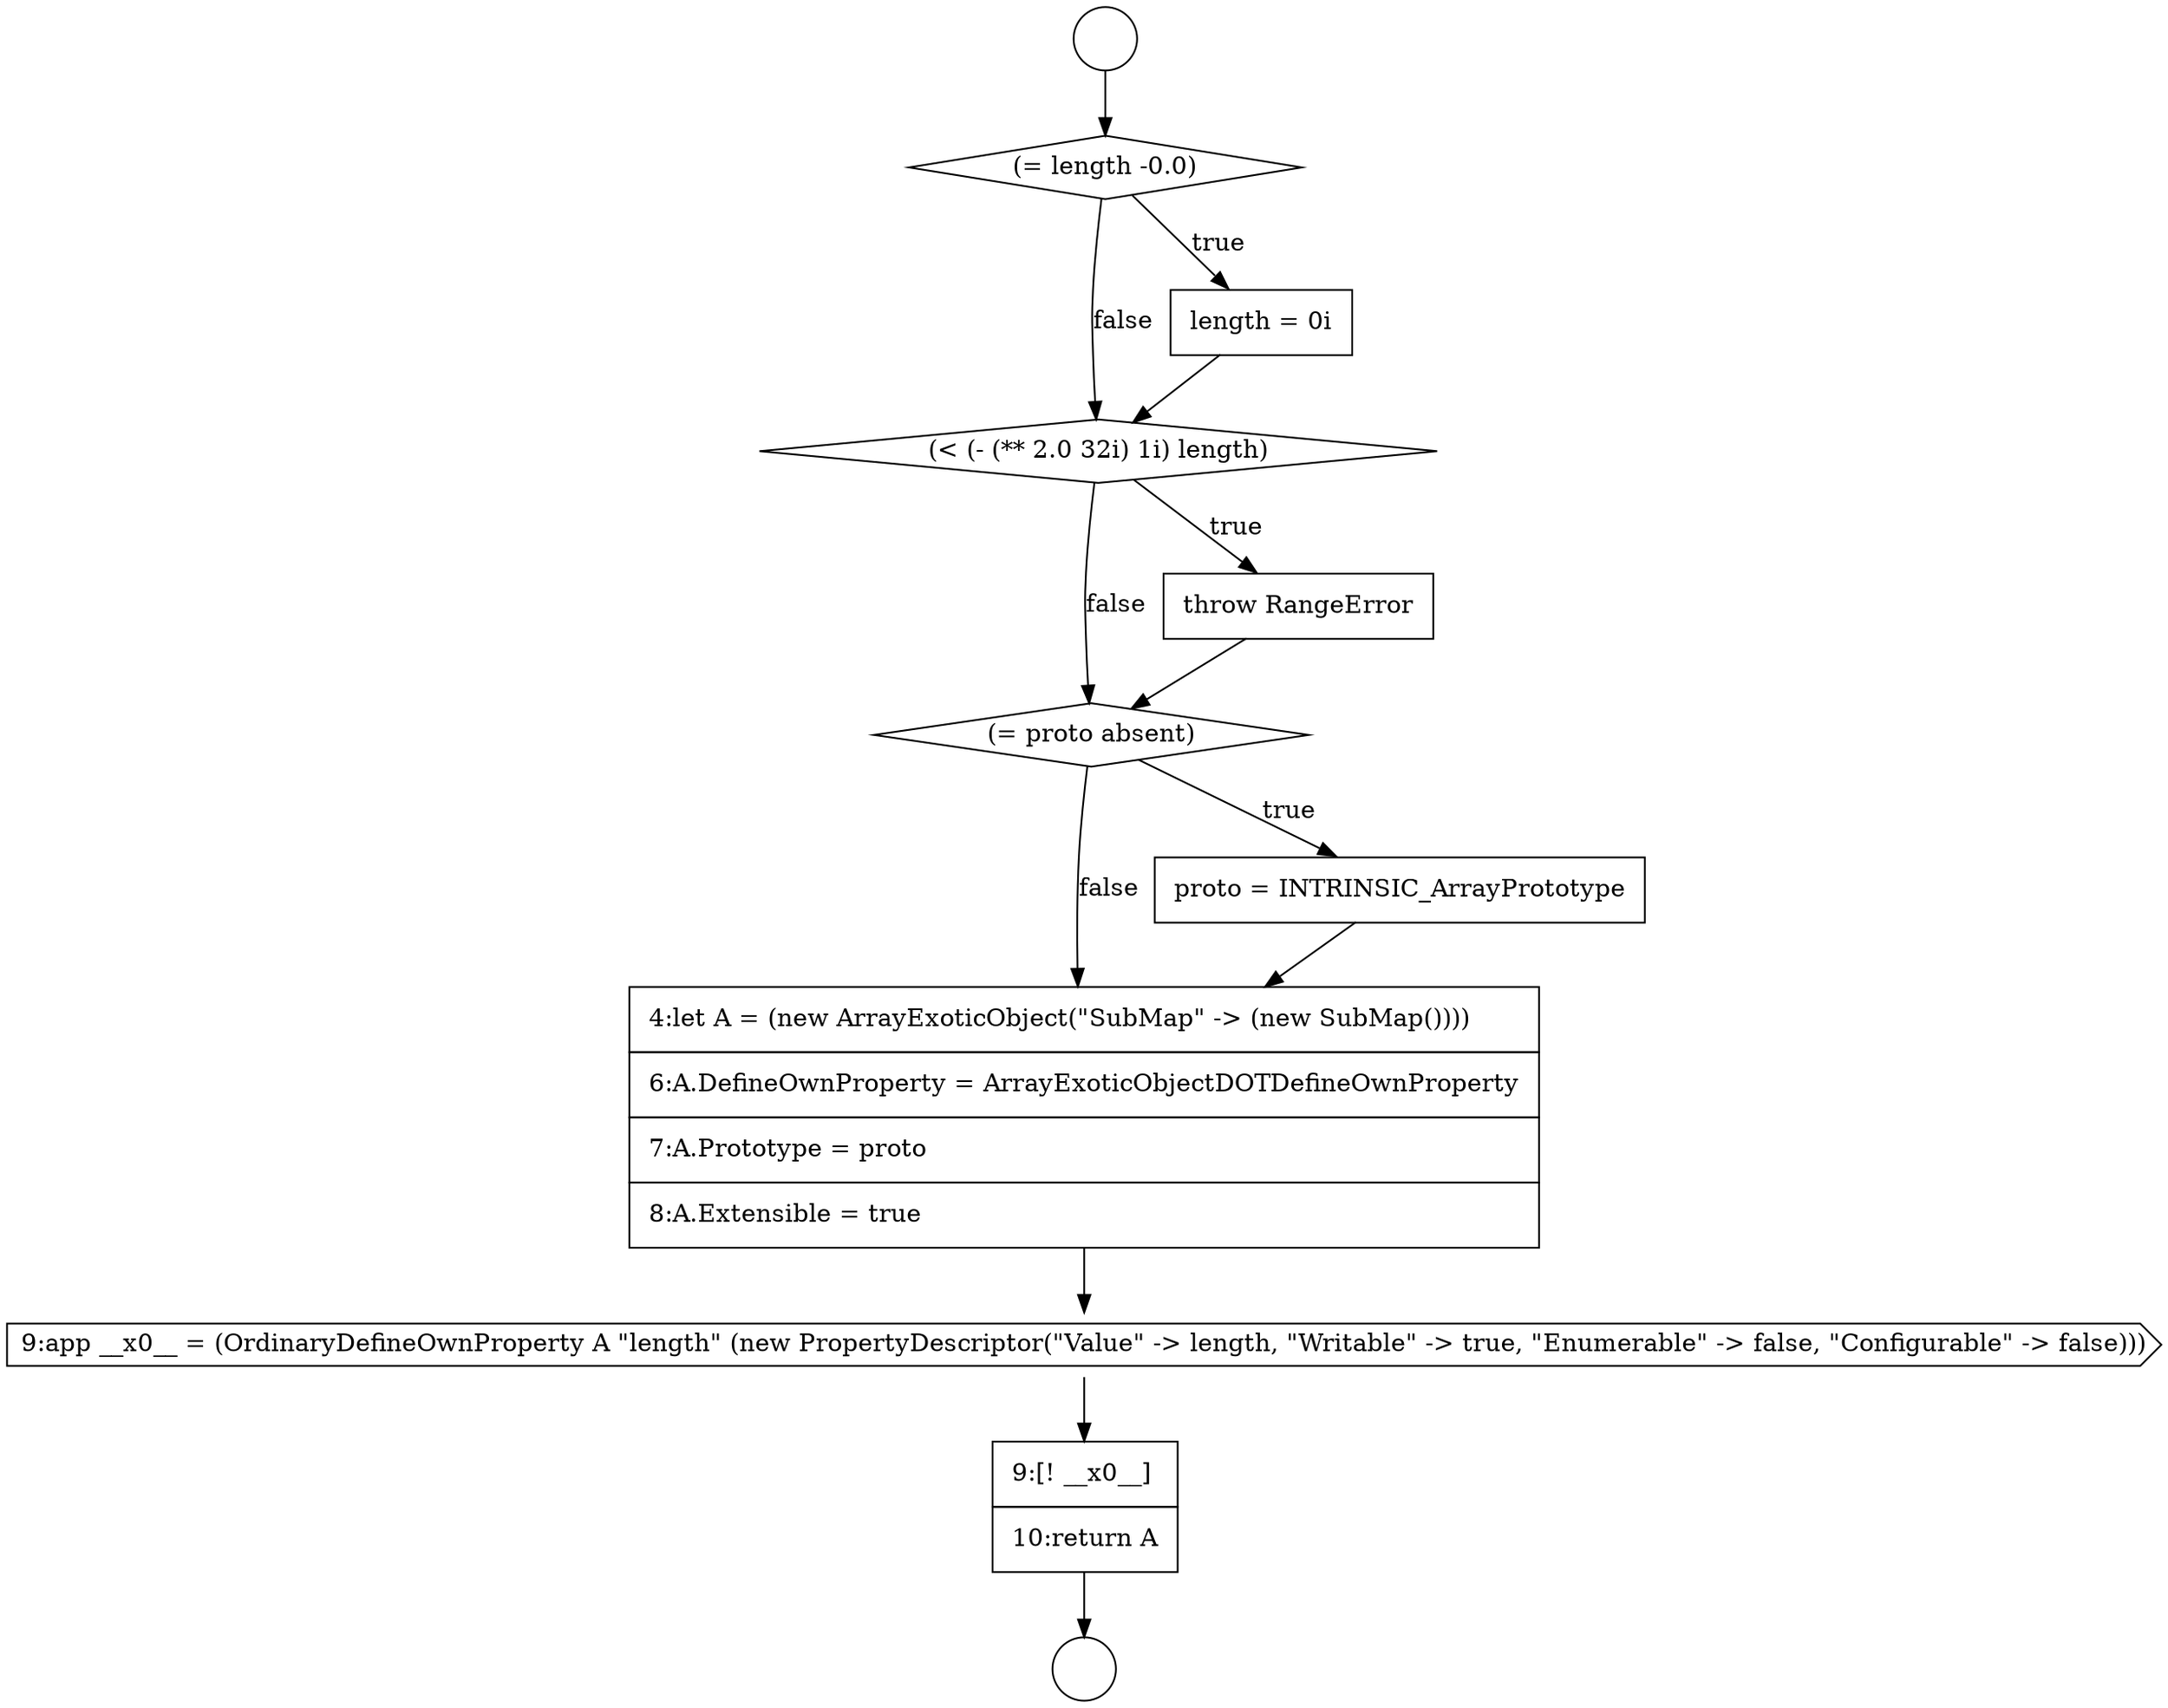 digraph {
  node2146 [shape=circle label=" " color="black" fillcolor="white" style=filled]
  node2154 [shape=cds, label=<<font color="black">9:app __x0__ = (OrdinaryDefineOwnProperty A &quot;length&quot; (new PropertyDescriptor(&quot;Value&quot; -&gt; length, &quot;Writable&quot; -&gt; true, &quot;Enumerable&quot; -&gt; false, &quot;Configurable&quot; -&gt; false)))</font>> color="black" fillcolor="white" style=filled]
  node2153 [shape=none, margin=0, label=<<font color="black">
    <table border="0" cellborder="1" cellspacing="0" cellpadding="10">
      <tr><td align="left">4:let A = (new ArrayExoticObject(&quot;SubMap&quot; -&gt; (new SubMap())))</td></tr>
      <tr><td align="left">6:A.DefineOwnProperty = ArrayExoticObjectDOTDefineOwnProperty</td></tr>
      <tr><td align="left">7:A.Prototype = proto</td></tr>
      <tr><td align="left">8:A.Extensible = true</td></tr>
    </table>
  </font>> color="black" fillcolor="white" style=filled]
  node2149 [shape=diamond, label=<<font color="black">(&lt; (- (** 2.0 32i) 1i) length)</font>> color="black" fillcolor="white" style=filled]
  node2148 [shape=none, margin=0, label=<<font color="black">
    <table border="0" cellborder="1" cellspacing="0" cellpadding="10">
      <tr><td align="left">length = 0i</td></tr>
    </table>
  </font>> color="black" fillcolor="white" style=filled]
  node2151 [shape=diamond, label=<<font color="black">(= proto absent)</font>> color="black" fillcolor="white" style=filled]
  node2145 [shape=circle label=" " color="black" fillcolor="white" style=filled]
  node2152 [shape=none, margin=0, label=<<font color="black">
    <table border="0" cellborder="1" cellspacing="0" cellpadding="10">
      <tr><td align="left">proto = INTRINSIC_ArrayPrototype</td></tr>
    </table>
  </font>> color="black" fillcolor="white" style=filled]
  node2155 [shape=none, margin=0, label=<<font color="black">
    <table border="0" cellborder="1" cellspacing="0" cellpadding="10">
      <tr><td align="left">9:[! __x0__]</td></tr>
      <tr><td align="left">10:return A</td></tr>
    </table>
  </font>> color="black" fillcolor="white" style=filled]
  node2147 [shape=diamond, label=<<font color="black">(= length -0.0)</font>> color="black" fillcolor="white" style=filled]
  node2150 [shape=none, margin=0, label=<<font color="black">
    <table border="0" cellborder="1" cellspacing="0" cellpadding="10">
      <tr><td align="left">throw RangeError</td></tr>
    </table>
  </font>> color="black" fillcolor="white" style=filled]
  node2151 -> node2152 [label=<<font color="black">true</font>> color="black"]
  node2151 -> node2153 [label=<<font color="black">false</font>> color="black"]
  node2149 -> node2150 [label=<<font color="black">true</font>> color="black"]
  node2149 -> node2151 [label=<<font color="black">false</font>> color="black"]
  node2145 -> node2147 [ color="black"]
  node2150 -> node2151 [ color="black"]
  node2147 -> node2148 [label=<<font color="black">true</font>> color="black"]
  node2147 -> node2149 [label=<<font color="black">false</font>> color="black"]
  node2155 -> node2146 [ color="black"]
  node2148 -> node2149 [ color="black"]
  node2153 -> node2154 [ color="black"]
  node2154 -> node2155 [ color="black"]
  node2152 -> node2153 [ color="black"]
}
